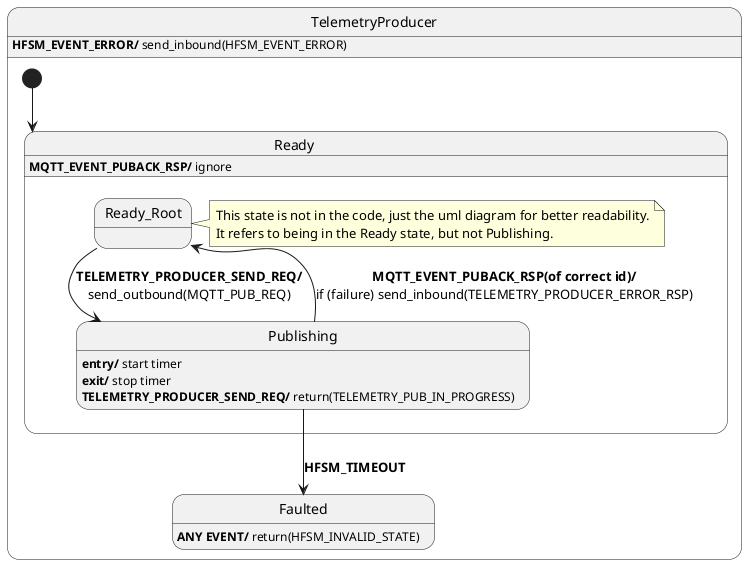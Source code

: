 @startuml TELEMETRY_PRODUCER

state TelemetryProducer {

  state Faulted
  Faulted : <b>ANY EVENT/</b> return(HFSM_INVALID_STATE)

  state Ready {
    state Ready_Root
    note right of Ready_Root
      This state is not in the code, just the uml diagram for better readability.
      It refers to being in the Ready state, but not Publishing.
    end note
    state Publishing
    Publishing : <b>entry/</b> start timer
    Publishing : <b>exit/</b> stop timer
    Publishing : <b>TELEMETRY_PRODUCER_SEND_REQ/</b> return(TELEMETRY_PUB_IN_PROGRESS)

    Ready_Root -> Publishing : <b>TELEMETRY_PRODUCER_SEND_REQ/</b>\nsend_outbound(MQTT_PUB_REQ)
    Publishing --> Ready_Root : <b>MQTT_EVENT_PUBACK_RSP(of correct id)/</b>\nif (failure) send_inbound(TELEMETRY_PRODUCER_ERROR_RSP)
    Publishing --> Faulted : <b>HFSM_TIMEOUT</b>
  }
  Ready : <b>MQTT_EVENT_PUBACK_RSP/</b> ignore

  [*] --> Ready

}
TelemetryProducer : <b>HFSM_EVENT_ERROR/</b> send_inbound(HFSM_EVENT_ERROR)

@enduml
